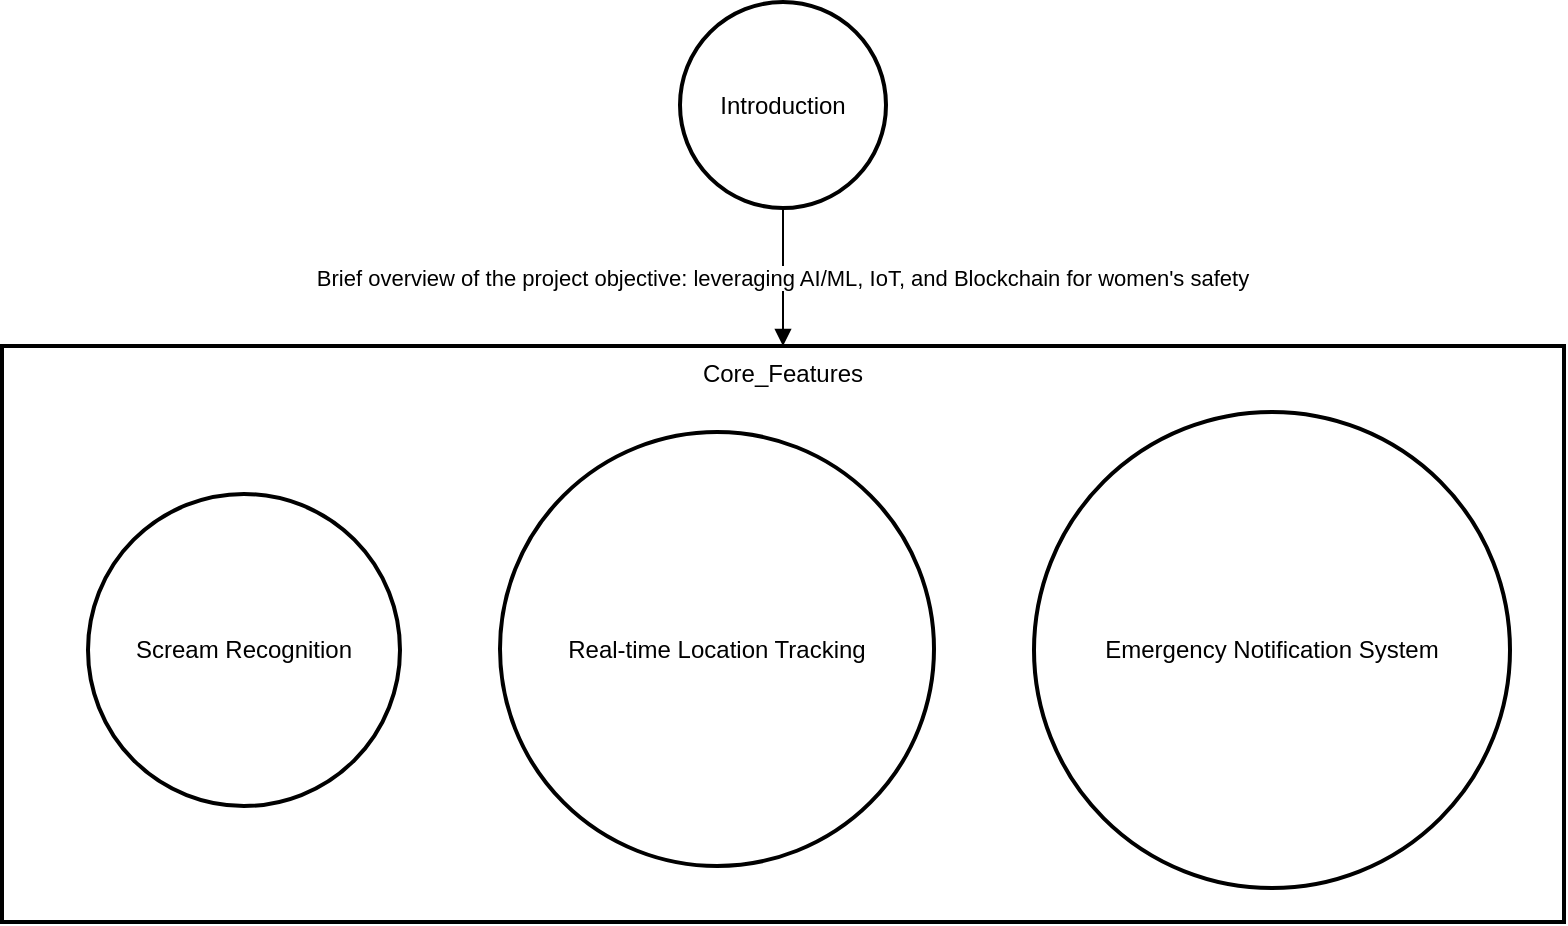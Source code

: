 <mxfile version="24.7.7">
  <diagram name="Page-1" id="s-o9Ypvf8S8ko-CNnGX8">
    <mxGraphModel>
      <root>
        <mxCell id="0" />
        <mxCell id="1" parent="0" />
        <mxCell id="2" value="Core_Features" style="whiteSpace=wrap;strokeWidth=2;verticalAlign=top;" vertex="1" parent="1">
          <mxGeometry y="172" width="781" height="288" as="geometry" />
        </mxCell>
        <mxCell id="3" value="Scream Recognition" style="ellipse;aspect=fixed;strokeWidth=2;whiteSpace=wrap;" vertex="1" parent="2">
          <mxGeometry x="43" y="74" width="156" height="156" as="geometry" />
        </mxCell>
        <mxCell id="4" value="Real-time Location Tracking" style="ellipse;aspect=fixed;strokeWidth=2;whiteSpace=wrap;" vertex="1" parent="2">
          <mxGeometry x="249" y="43" width="217" height="217" as="geometry" />
        </mxCell>
        <mxCell id="5" value="Emergency Notification System" style="ellipse;aspect=fixed;strokeWidth=2;whiteSpace=wrap;" vertex="1" parent="2">
          <mxGeometry x="516" y="33" width="238" height="238" as="geometry" />
        </mxCell>
        <mxCell id="6" value="Introduction" style="ellipse;aspect=fixed;strokeWidth=2;whiteSpace=wrap;" vertex="1" parent="1">
          <mxGeometry x="339" width="103" height="103" as="geometry" />
        </mxCell>
        <mxCell id="7" value="Brief overview of the project objective: leveraging AI/ML, IoT, and Blockchain for women&#39;s safety" style="curved=1;startArrow=none;endArrow=block;exitX=0.5;exitY=1;entryX=0.5;entryY=0;" edge="1" parent="1" source="6" target="2">
          <mxGeometry relative="1" as="geometry">
            <Array as="points" />
          </mxGeometry>
        </mxCell>
      </root>
    </mxGraphModel>
  </diagram>
</mxfile>
